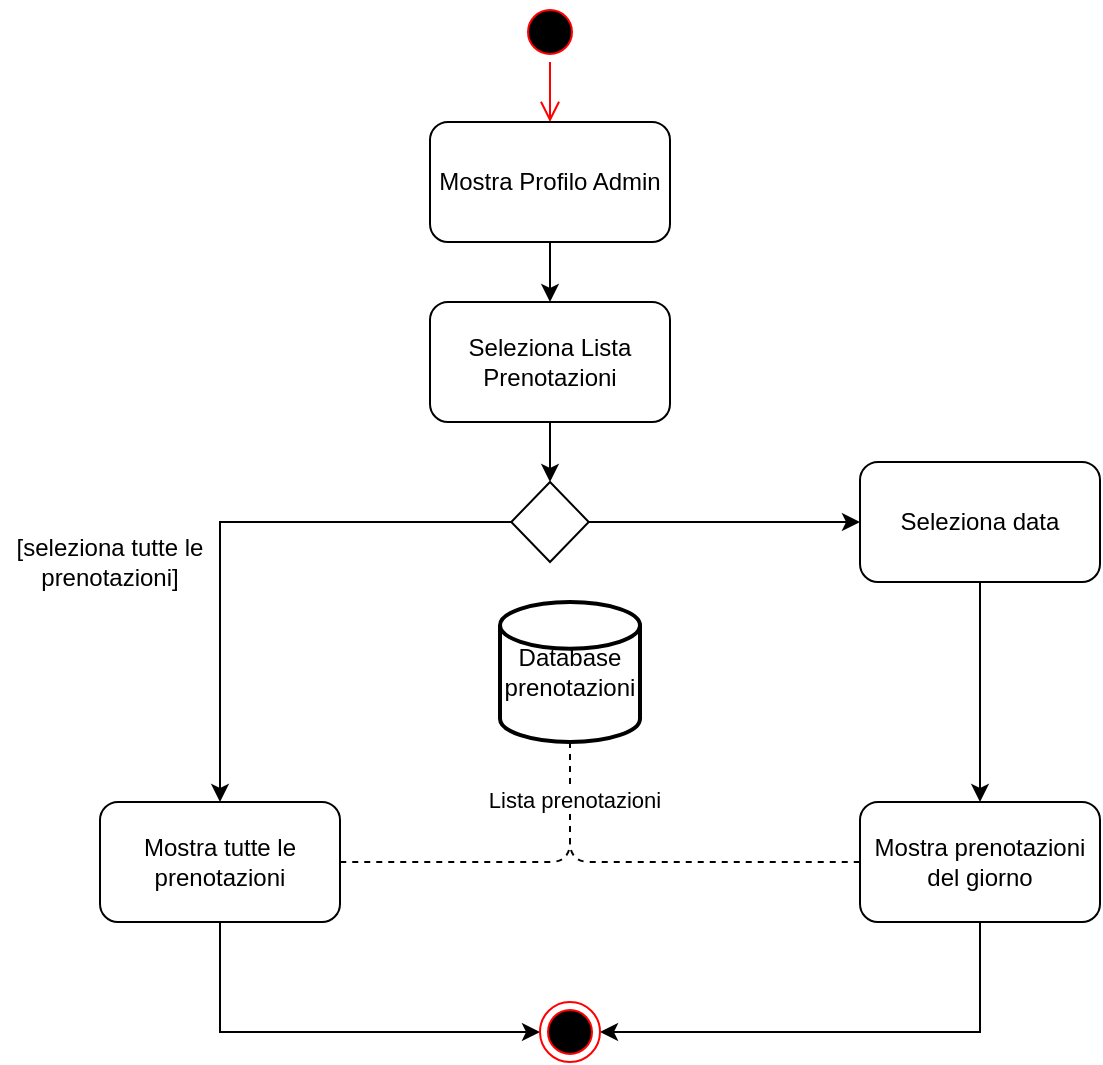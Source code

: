 <mxfile version="14.6.13" type="device"><diagram name="Page-1" id="e7e014a7-5840-1c2e-5031-d8a46d1fe8dd"><mxGraphModel dx="946" dy="598" grid="1" gridSize="10" guides="1" tooltips="1" connect="1" arrows="1" fold="1" page="1" pageScale="1" pageWidth="1169" pageHeight="826" background="none" math="0" shadow="0"><root><mxCell id="0"/><mxCell id="1" parent="0"/><mxCell id="GpcG71qcdi2qMFvXQlY--41" value="" style="ellipse;html=1;shape=startState;fillColor=#000000;strokeColor=#ff0000;" parent="1" vertex="1"><mxGeometry x="410" y="120" width="30" height="30" as="geometry"/></mxCell><mxCell id="GpcG71qcdi2qMFvXQlY--42" value="" style="edgeStyle=orthogonalEdgeStyle;html=1;verticalAlign=bottom;endArrow=open;endSize=8;strokeColor=#ff0000;" parent="1" source="GpcG71qcdi2qMFvXQlY--41" edge="1"><mxGeometry relative="1" as="geometry"><mxPoint x="425" y="180" as="targetPoint"/></mxGeometry></mxCell><mxCell id="GpcG71qcdi2qMFvXQlY--45" value="" style="edgeStyle=orthogonalEdgeStyle;rounded=0;orthogonalLoop=1;jettySize=auto;html=1;" parent="1" source="GpcG71qcdi2qMFvXQlY--43" target="GpcG71qcdi2qMFvXQlY--44" edge="1"><mxGeometry relative="1" as="geometry"/></mxCell><mxCell id="GpcG71qcdi2qMFvXQlY--43" value="Mostra Profilo Admin" style="rounded=1;whiteSpace=wrap;html=1;" parent="1" vertex="1"><mxGeometry x="365" y="180" width="120" height="60" as="geometry"/></mxCell><mxCell id="GpcG71qcdi2qMFvXQlY--47" value="" style="edgeStyle=orthogonalEdgeStyle;rounded=0;orthogonalLoop=1;jettySize=auto;html=1;entryX=0.5;entryY=0;entryDx=0;entryDy=0;" parent="1" source="GpcG71qcdi2qMFvXQlY--44" target="GpcG71qcdi2qMFvXQlY--48" edge="1"><mxGeometry relative="1" as="geometry"><mxPoint x="425" y="350" as="targetPoint"/></mxGeometry></mxCell><mxCell id="GpcG71qcdi2qMFvXQlY--44" value="Seleziona Lista Prenotazioni" style="rounded=1;whiteSpace=wrap;html=1;" parent="1" vertex="1"><mxGeometry x="365" y="270" width="120" height="60" as="geometry"/></mxCell><mxCell id="GpcG71qcdi2qMFvXQlY--50" value="" style="edgeStyle=orthogonalEdgeStyle;rounded=0;orthogonalLoop=1;jettySize=auto;html=1;entryX=0.5;entryY=0;entryDx=0;entryDy=0;" parent="1" source="GpcG71qcdi2qMFvXQlY--48" target="GpcG71qcdi2qMFvXQlY--51" edge="1"><mxGeometry relative="1" as="geometry"><mxPoint x="360" y="380" as="targetPoint"/></mxGeometry></mxCell><mxCell id="GpcG71qcdi2qMFvXQlY--54" value="" style="edgeStyle=orthogonalEdgeStyle;rounded=0;orthogonalLoop=1;jettySize=auto;html=1;entryX=0;entryY=0.5;entryDx=0;entryDy=0;" parent="1" source="GpcG71qcdi2qMFvXQlY--48" target="GpcG71qcdi2qMFvXQlY--55" edge="1"><mxGeometry relative="1" as="geometry"><mxPoint x="492.5" y="380" as="targetPoint"/></mxGeometry></mxCell><mxCell id="GpcG71qcdi2qMFvXQlY--48" value="" style="rhombus;whiteSpace=wrap;html=1;" parent="1" vertex="1"><mxGeometry x="405.63" y="360" width="38.75" height="40" as="geometry"/></mxCell><mxCell id="2_2hKrOx0WOhNhdgyfV2-2" style="edgeStyle=orthogonalEdgeStyle;rounded=0;orthogonalLoop=1;jettySize=auto;html=1;entryX=0;entryY=0.5;entryDx=0;entryDy=0;" edge="1" parent="1" source="GpcG71qcdi2qMFvXQlY--51" target="GpcG71qcdi2qMFvXQlY--60"><mxGeometry relative="1" as="geometry"><Array as="points"><mxPoint x="260" y="635"/></Array></mxGeometry></mxCell><mxCell id="GpcG71qcdi2qMFvXQlY--51" value="Mostra tutte le prenotazioni" style="rounded=1;whiteSpace=wrap;html=1;" parent="1" vertex="1"><mxGeometry x="200" y="520" width="120" height="60" as="geometry"/></mxCell><mxCell id="GpcG71qcdi2qMFvXQlY--52" value="[seleziona tutte le prenotazioni]" style="text;html=1;strokeColor=none;fillColor=none;align=center;verticalAlign=middle;whiteSpace=wrap;rounded=0;" parent="1" vertex="1"><mxGeometry x="150" y="390" width="110" height="20" as="geometry"/></mxCell><mxCell id="GpcG71qcdi2qMFvXQlY--57" value="" style="edgeStyle=orthogonalEdgeStyle;rounded=0;orthogonalLoop=1;jettySize=auto;html=1;" parent="1" source="GpcG71qcdi2qMFvXQlY--55" target="GpcG71qcdi2qMFvXQlY--56" edge="1"><mxGeometry relative="1" as="geometry"/></mxCell><mxCell id="GpcG71qcdi2qMFvXQlY--55" value="Seleziona data" style="rounded=1;whiteSpace=wrap;html=1;" parent="1" vertex="1"><mxGeometry x="580" y="350" width="120" height="60" as="geometry"/></mxCell><mxCell id="GpcG71qcdi2qMFvXQlY--59" value="" style="edgeStyle=orthogonalEdgeStyle;rounded=0;orthogonalLoop=1;jettySize=auto;html=1;entryX=1;entryY=0.5;entryDx=0;entryDy=0;" parent="1" source="GpcG71qcdi2qMFvXQlY--56" edge="1" target="GpcG71qcdi2qMFvXQlY--60"><mxGeometry relative="1" as="geometry"><mxPoint x="575" y="550" as="targetPoint"/><Array as="points"><mxPoint x="640" y="635"/></Array></mxGeometry></mxCell><mxCell id="GpcG71qcdi2qMFvXQlY--56" value="Mostra prenotazioni del giorno" style="rounded=1;whiteSpace=wrap;html=1;" parent="1" vertex="1"><mxGeometry x="580" y="520" width="120" height="60" as="geometry"/></mxCell><mxCell id="GpcG71qcdi2qMFvXQlY--60" value="" style="ellipse;html=1;shape=endState;fillColor=#000000;strokeColor=#ff0000;" parent="1" vertex="1"><mxGeometry x="420" y="620" width="30" height="30" as="geometry"/></mxCell><mxCell id="2_2hKrOx0WOhNhdgyfV2-1" value="Database&lt;br&gt;prenotazioni" style="strokeWidth=2;html=1;shape=mxgraph.flowchart.database;whiteSpace=wrap;" vertex="1" parent="1"><mxGeometry x="400" y="420" width="70" height="70" as="geometry"/></mxCell><mxCell id="2_2hKrOx0WOhNhdgyfV2-3" value="" style="endArrow=none;dashed=1;html=1;exitX=0.5;exitY=1;exitDx=0;exitDy=0;exitPerimeter=0;entryX=1;entryY=0.5;entryDx=0;entryDy=0;" edge="1" parent="1" source="2_2hKrOx0WOhNhdgyfV2-1" target="GpcG71qcdi2qMFvXQlY--51"><mxGeometry width="50" height="50" relative="1" as="geometry"><mxPoint x="460" y="460" as="sourcePoint"/><mxPoint x="510" y="410" as="targetPoint"/><Array as="points"><mxPoint x="435" y="550"/></Array></mxGeometry></mxCell><mxCell id="2_2hKrOx0WOhNhdgyfV2-5" value="" style="endArrow=none;dashed=1;html=1;exitX=0.5;exitY=1;exitDx=0;exitDy=0;exitPerimeter=0;entryX=0;entryY=0.5;entryDx=0;entryDy=0;" edge="1" parent="1" source="2_2hKrOx0WOhNhdgyfV2-1" target="GpcG71qcdi2qMFvXQlY--56"><mxGeometry width="50" height="50" relative="1" as="geometry"><mxPoint x="460" y="460" as="sourcePoint"/><mxPoint x="510" y="410" as="targetPoint"/><Array as="points"><mxPoint x="435" y="550"/></Array></mxGeometry></mxCell><mxCell id="2_2hKrOx0WOhNhdgyfV2-6" value="Lista prenotazioni" style="edgeLabel;html=1;align=center;verticalAlign=middle;resizable=0;points=[];" vertex="1" connectable="0" parent="2_2hKrOx0WOhNhdgyfV2-5"><mxGeometry x="-0.717" y="2" relative="1" as="geometry"><mxPoint as="offset"/></mxGeometry></mxCell></root></mxGraphModel></diagram></mxfile>